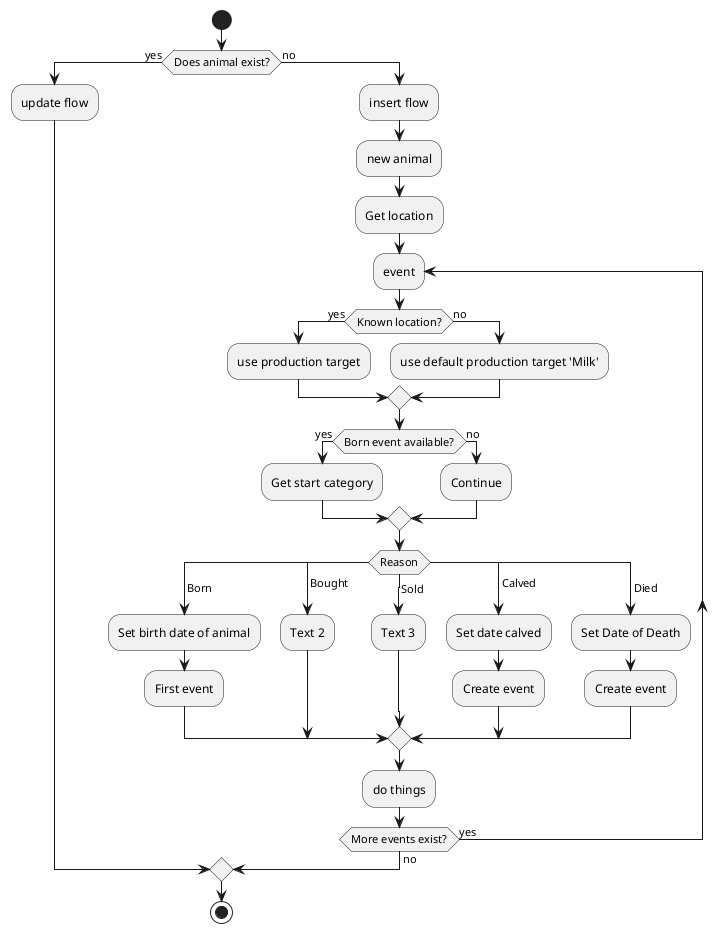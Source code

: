 @startuml

start

if (Does animal exist?) then (yes)
	:update flow;
else (no)
	:insert flow;
	:new animal;
	:Get location;
	repeat :event;
	if (Known location?) then (yes)
	    :use production target;
	else (no)
	    :use default production target 'Milk';
	endif

	if(Born event available?) then (yes)
		:Get start category;
	else (no)
		:Continue;
	endif
	
switch (Reason)
	    case ( Born )
		:Set birth date of animal;
		:First event;
	    case ( Bought ) 
		:Text 2;
	    case ( Sold )
		:Text 3;
	    case ( Calved )
		:Set date calved;
		:Create event;
	    case ( Died )
		:Set Date of Death;
		:Create event;
	endswitch
	:do things;
	repeat while (More events exist?) is (yes) not (no)
endif

stop

@enduml
